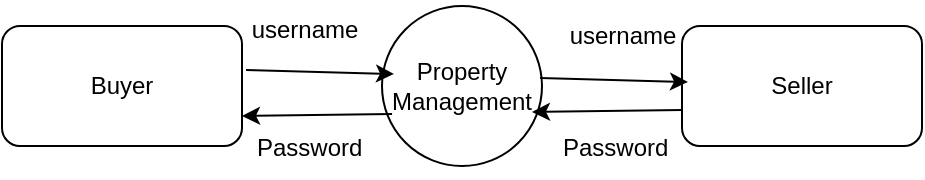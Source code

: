 <mxfile version="20.8.16" type="device"><diagram name="Page-1" id="mRd09LdtHtdWL6J9HerF"><mxGraphModel dx="880" dy="427" grid="1" gridSize="10" guides="1" tooltips="1" connect="1" arrows="1" fold="1" page="1" pageScale="1" pageWidth="850" pageHeight="1100" math="0" shadow="0"><root><mxCell id="0"/><mxCell id="1" parent="0"/><mxCell id="PA6s-zWGQSUVcvaMYpzR-183" value="Buyer" style="rounded=1;whiteSpace=wrap;html=1;" parent="1" vertex="1"><mxGeometry x="350" y="343" width="120" height="60" as="geometry"/></mxCell><mxCell id="PA6s-zWGQSUVcvaMYpzR-184" value="Property Management" style="ellipse;whiteSpace=wrap;html=1;aspect=fixed;" parent="1" vertex="1"><mxGeometry x="540" y="333" width="80" height="80" as="geometry"/></mxCell><mxCell id="PA6s-zWGQSUVcvaMYpzR-185" value="Seller" style="rounded=1;whiteSpace=wrap;html=1;" parent="1" vertex="1"><mxGeometry x="690" y="343" width="120" height="60" as="geometry"/></mxCell><mxCell id="PA6s-zWGQSUVcvaMYpzR-186" value="" style="endArrow=classic;html=1;rounded=0;entryX=0.075;entryY=0.425;entryDx=0;entryDy=0;entryPerimeter=0;exitX=1.017;exitY=0.367;exitDx=0;exitDy=0;exitPerimeter=0;" parent="1" source="PA6s-zWGQSUVcvaMYpzR-183" target="PA6s-zWGQSUVcvaMYpzR-184" edge="1"><mxGeometry width="50" height="50" relative="1" as="geometry"><mxPoint x="500" y="333" as="sourcePoint"/><mxPoint x="550" y="283" as="targetPoint"/></mxGeometry></mxCell><mxCell id="PA6s-zWGQSUVcvaMYpzR-187" value="" style="endArrow=classic;html=1;rounded=0;entryX=0.075;entryY=0.425;entryDx=0;entryDy=0;entryPerimeter=0;exitX=1.017;exitY=0.367;exitDx=0;exitDy=0;exitPerimeter=0;" parent="1" edge="1"><mxGeometry width="50" height="50" relative="1" as="geometry"><mxPoint x="619.04" y="369.02" as="sourcePoint"/><mxPoint x="693" y="371" as="targetPoint"/></mxGeometry></mxCell><mxCell id="PA6s-zWGQSUVcvaMYpzR-188" value="" style="endArrow=classic;html=1;rounded=0;entryX=1;entryY=0.75;entryDx=0;entryDy=0;exitX=0.063;exitY=0.675;exitDx=0;exitDy=0;exitPerimeter=0;" parent="1" source="PA6s-zWGQSUVcvaMYpzR-184" target="PA6s-zWGQSUVcvaMYpzR-183" edge="1"><mxGeometry width="50" height="50" relative="1" as="geometry"><mxPoint x="490" y="563" as="sourcePoint"/><mxPoint x="540" y="513" as="targetPoint"/></mxGeometry></mxCell><mxCell id="PA6s-zWGQSUVcvaMYpzR-189" value="" style="endArrow=classic;html=1;rounded=0;entryX=1;entryY=0.75;entryDx=0;entryDy=0;exitX=0.063;exitY=0.675;exitDx=0;exitDy=0;exitPerimeter=0;" parent="1" edge="1"><mxGeometry width="50" height="50" relative="1" as="geometry"><mxPoint x="690.04" y="385" as="sourcePoint"/><mxPoint x="615" y="386" as="targetPoint"/></mxGeometry></mxCell><mxCell id="PA6s-zWGQSUVcvaMYpzR-190" value="username" style="text;html=1;align=center;verticalAlign=middle;resizable=0;points=[];autosize=1;strokeColor=none;fillColor=none;" parent="1" vertex="1"><mxGeometry x="461" y="330" width="80" height="30" as="geometry"/></mxCell><mxCell id="PA6s-zWGQSUVcvaMYpzR-191" value="username" style="text;html=1;align=center;verticalAlign=middle;resizable=0;points=[];autosize=1;strokeColor=none;fillColor=none;" parent="1" vertex="1"><mxGeometry x="620" y="333" width="80" height="30" as="geometry"/></mxCell><mxCell id="PA6s-zWGQSUVcvaMYpzR-192" value="Password&lt;span style=&quot;white-space: pre;&quot;&gt;&#9;&lt;/span&gt;" style="text;html=1;align=center;verticalAlign=middle;resizable=0;points=[];autosize=1;strokeColor=none;fillColor=none;" parent="1" vertex="1"><mxGeometry x="467" y="389" width="100" height="30" as="geometry"/></mxCell><mxCell id="PA6s-zWGQSUVcvaMYpzR-193" value="Password&lt;span style=&quot;white-space: pre;&quot;&gt;&#9;&lt;/span&gt;" style="text;html=1;align=center;verticalAlign=middle;resizable=0;points=[];autosize=1;strokeColor=none;fillColor=none;" parent="1" vertex="1"><mxGeometry x="620" y="389" width="100" height="30" as="geometry"/></mxCell></root></mxGraphModel></diagram></mxfile>